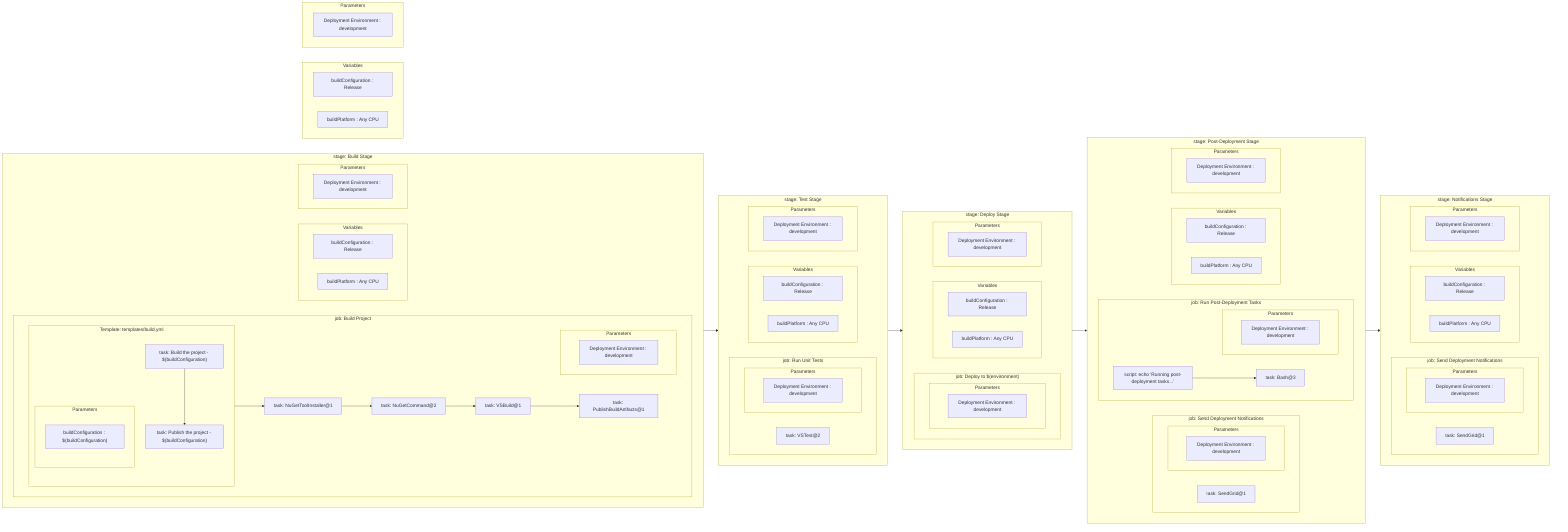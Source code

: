 flowchart LR
	subgraph PL_4_Notifications_Stage["stage: Notifications Stage"]
	direction LR
		subgraph PL_4_Notifications_Stage_0_Send_Deployment_Notifications["job: Send Deployment Notifications"]
		direction LR
			PL_4_Notifications_Stage_0_Send_Deployment_Notifications_0_SendGrid1["task: SendGrid@1"]
			subgraph PL_4_Notifications_Stage_0_Send_Deployment_Notifications_Parameters_legend ["Parameters"]
				direction LR
				PL_4_Notifications_Stage_0_Send_Deployment_Notifications_Parameters_legend_0_Deployment_Environment["Deployment Environment : development"]
			end
		end
		subgraph PL_4_Notifications_Stage_Variables_legend ["Variables"]
			direction LR
			PL_4_Notifications_Stage_Variables_legend_0_buildConfiguration["buildConfiguration : Release"]
			PL_4_Notifications_Stage_Variables_legend_1_buildPlatform["buildPlatform : Any CPU"]
		end
		subgraph PL_4_Notifications_Stage_Parameters_legend ["Parameters"]
			direction LR
			PL_4_Notifications_Stage_Parameters_legend_0_Deployment_Environment["Deployment Environment : development"]
		end
	end
	subgraph PL_3_PostDeployment_Stage["stage: Post-Deployment Stage"]
	direction LR
		subgraph PL_3_PostDeployment_Stage_1_Send_Deployment_Notifications["job: Send Deployment Notifications"]
		direction LR
			PL_3_PostDeployment_Stage_1_Send_Deployment_Notifications_0_SendGrid1["task: SendGrid@1"]
			subgraph PL_3_PostDeployment_Stage_1_Send_Deployment_Notifications_Parameters_legend ["Parameters"]
				direction LR
				PL_3_PostDeployment_Stage_1_Send_Deployment_Notifications_Parameters_legend_0_Deployment_Environment["Deployment Environment : development"]
			end
		end
		subgraph PL_3_PostDeployment_Stage_0_Run_PostDeployment_Tasks["job: Run Post-Deployment Tasks"]
		direction LR
			PL_3_PostDeployment_Stage_0_Run_PostDeployment_Tasks_0_echo_Running_postdeployment_tasks["script: echo 'Running post-deployment tasks...'"]
			PL_3_PostDeployment_Stage_0_Run_PostDeployment_Tasks_1_Bash3["task: Bash@3"]
			PL_3_PostDeployment_Stage_0_Run_PostDeployment_Tasks_0_echo_Running_postdeployment_tasks --> PL_3_PostDeployment_Stage_0_Run_PostDeployment_Tasks_1_Bash3
			subgraph PL_3_PostDeployment_Stage_0_Run_PostDeployment_Tasks_Parameters_legend ["Parameters"]
				direction LR
				PL_3_PostDeployment_Stage_0_Run_PostDeployment_Tasks_Parameters_legend_0_Deployment_Environment["Deployment Environment : development"]
			end
		end
		subgraph PL_3_PostDeployment_Stage_Variables_legend ["Variables"]
			direction LR
			PL_3_PostDeployment_Stage_Variables_legend_0_buildConfiguration["buildConfiguration : Release"]
			PL_3_PostDeployment_Stage_Variables_legend_1_buildPlatform["buildPlatform : Any CPU"]
		end
		subgraph PL_3_PostDeployment_Stage_Parameters_legend ["Parameters"]
			direction LR
			PL_3_PostDeployment_Stage_Parameters_legend_0_Deployment_Environment["Deployment Environment : development"]
		end
	end
	subgraph PL_2_Deploy_Stage["stage: Deploy Stage"]
	direction LR
		subgraph PL_2_Deploy_Stage_0_Deploy_to_environment["job: Deploy to $(environment)"]
		direction LR
			subgraph PL_2_Deploy_Stage_0_Deploy_to_environment_Parameters_legend ["Parameters"]
				direction LR
				PL_2_Deploy_Stage_0_Deploy_to_environment_Parameters_legend_0_Deployment_Environment["Deployment Environment : development"]
			end
		end
		subgraph PL_2_Deploy_Stage_Variables_legend ["Variables"]
			direction LR
			PL_2_Deploy_Stage_Variables_legend_0_buildConfiguration["buildConfiguration : Release"]
			PL_2_Deploy_Stage_Variables_legend_1_buildPlatform["buildPlatform : Any CPU"]
		end
		subgraph PL_2_Deploy_Stage_Parameters_legend ["Parameters"]
			direction LR
			PL_2_Deploy_Stage_Parameters_legend_0_Deployment_Environment["Deployment Environment : development"]
		end
	end
	subgraph PL_1_Test_Stage["stage: Test Stage"]
	direction LR
		subgraph PL_1_Test_Stage_0_Run_Unit_Tests["job: Run Unit Tests"]
		direction LR
			PL_1_Test_Stage_0_Run_Unit_Tests_0_VSTest2["task: VSTest@2"]
			subgraph PL_1_Test_Stage_0_Run_Unit_Tests_Parameters_legend ["Parameters"]
				direction LR
				PL_1_Test_Stage_0_Run_Unit_Tests_Parameters_legend_0_Deployment_Environment["Deployment Environment : development"]
			end
		end
		subgraph PL_1_Test_Stage_Variables_legend ["Variables"]
			direction LR
			PL_1_Test_Stage_Variables_legend_0_buildConfiguration["buildConfiguration : Release"]
			PL_1_Test_Stage_Variables_legend_1_buildPlatform["buildPlatform : Any CPU"]
		end
		subgraph PL_1_Test_Stage_Parameters_legend ["Parameters"]
			direction LR
			PL_1_Test_Stage_Parameters_legend_0_Deployment_Environment["Deployment Environment : development"]
		end
	end
	subgraph PL_0_Build_Stage["stage: Build Stage"]
	direction LR
		subgraph PL_0_Build_Stage_0_Build_Project["job: Build Project"]
		direction LR
			subgraph PL_0_Build_Stage_0_Build_Project_0_templatesbuildyml["Template: templates/build.yml"]
				PL_0_Build_Stage_0_Build_Project_0_templatesbuildyml_JB_0_Build_the_project__buildConfiguration["task: Build the project - $(buildConfiguration)"]
				PL_0_Build_Stage_0_Build_Project_0_templatesbuildyml_JB_1_Publish_the_project__buildConfiguration["task: Publish the project - $(buildConfiguration)"]
				PL_0_Build_Stage_0_Build_Project_0_templatesbuildyml_JB_0_Build_the_project__buildConfiguration --> PL_0_Build_Stage_0_Build_Project_0_templatesbuildyml_JB_1_Publish_the_project__buildConfiguration
				subgraph PL_0_Build_Stage_0_Build_Project_0_templatesbuildyml_JB_Parameters_legend ["Parameters"]
					direction LR
					PL_0_Build_Stage_0_Build_Project_0_templatesbuildyml_JB_Parameters_legend_0_buildConfiguration["buildConfiguration : $(buildConfiguration)"]
				end
			end

			PL_0_Build_Stage_0_Build_Project_1_NuGetToolInstaller1["task: NuGetToolInstaller@1"]
			PL_0_Build_Stage_0_Build_Project_2_NuGetCommand2["task: NuGetCommand@2"]
			PL_0_Build_Stage_0_Build_Project_3_VSBuild1["task: VSBuild@1"]
			PL_0_Build_Stage_0_Build_Project_4_PublishBuildArtifacts1["task: PublishBuildArtifacts@1"]
			PL_0_Build_Stage_0_Build_Project_0_templatesbuildyml --> PL_0_Build_Stage_0_Build_Project_1_NuGetToolInstaller1
			PL_0_Build_Stage_0_Build_Project_1_NuGetToolInstaller1 --> PL_0_Build_Stage_0_Build_Project_2_NuGetCommand2
			PL_0_Build_Stage_0_Build_Project_2_NuGetCommand2 --> PL_0_Build_Stage_0_Build_Project_3_VSBuild1
			PL_0_Build_Stage_0_Build_Project_3_VSBuild1 --> PL_0_Build_Stage_0_Build_Project_4_PublishBuildArtifacts1
			subgraph PL_0_Build_Stage_0_Build_Project_Parameters_legend ["Parameters"]
				direction LR
				PL_0_Build_Stage_0_Build_Project_Parameters_legend_0_Deployment_Environment["Deployment Environment : development"]
			end
		end
		subgraph PL_0_Build_Stage_Variables_legend ["Variables"]
			direction LR
			PL_0_Build_Stage_Variables_legend_0_buildConfiguration["buildConfiguration : Release"]
			PL_0_Build_Stage_Variables_legend_1_buildPlatform["buildPlatform : Any CPU"]
		end
		subgraph PL_0_Build_Stage_Parameters_legend ["Parameters"]
			direction LR
			PL_0_Build_Stage_Parameters_legend_0_Deployment_Environment["Deployment Environment : development"]
		end
	end
PL_0_Build_Stage --> PL_1_Test_Stage
PL_1_Test_Stage --> PL_2_Deploy_Stage
PL_2_Deploy_Stage --> PL_3_PostDeployment_Stage
PL_3_PostDeployment_Stage --> PL_4_Notifications_Stage
	subgraph PL_Variables_legend ["Variables"]
		direction LR
		PL_Variables_legend_0_buildConfiguration["buildConfiguration : Release"]
		PL_Variables_legend_1_buildPlatform["buildPlatform : Any CPU"]
	end
	subgraph PL_Parameters_legend ["Parameters"]
		direction LR
		PL_Parameters_legend_0_Deployment_Environment["Deployment Environment : development"]
	end